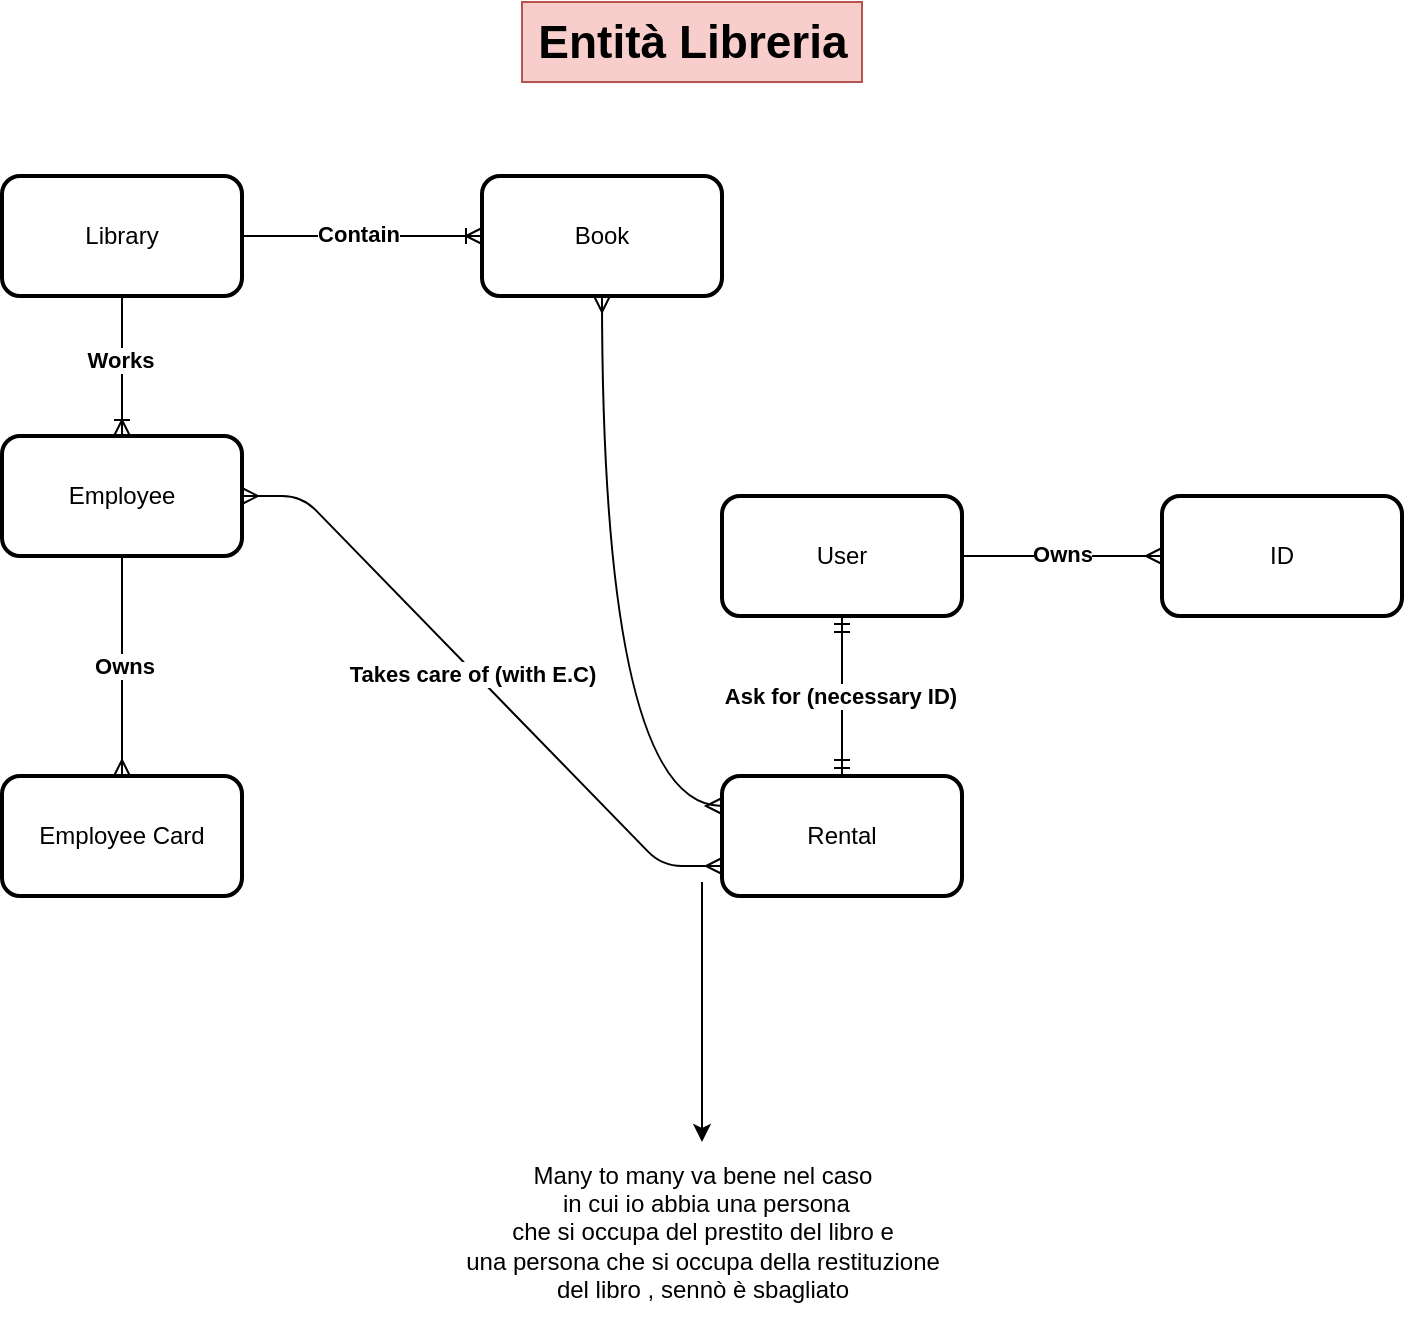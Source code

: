 <mxfile>
    <diagram id="f2d_8KkwwC2ytU7Cjw3z" name="Pagina-1">
        <mxGraphModel dx="1216" dy="779" grid="1" gridSize="10" guides="1" tooltips="1" connect="1" arrows="1" fold="1" page="1" pageScale="1" pageWidth="2000" pageHeight="2000" math="0" shadow="0">
            <root>
                <mxCell id="0"/>
                <mxCell id="1" parent="0"/>
                <mxCell id="2" value="User" style="rounded=1;whiteSpace=wrap;html=1;strokeWidth=2;" parent="1" vertex="1">
                    <mxGeometry x="700" y="917" width="120" height="60" as="geometry"/>
                </mxCell>
                <mxCell id="3" value="Employee" style="rounded=1;whiteSpace=wrap;html=1;strokeWidth=2;" parent="1" vertex="1">
                    <mxGeometry x="340" y="887" width="120" height="60" as="geometry"/>
                </mxCell>
                <mxCell id="4" value="Employee Card" style="rounded=1;whiteSpace=wrap;html=1;strokeWidth=2;" parent="1" vertex="1">
                    <mxGeometry x="340" y="1057" width="120" height="60" as="geometry"/>
                </mxCell>
                <mxCell id="5" value="Library" style="rounded=1;whiteSpace=wrap;html=1;strokeWidth=2;" parent="1" vertex="1">
                    <mxGeometry x="340" y="757" width="120" height="60" as="geometry"/>
                </mxCell>
                <mxCell id="7" value="Book" style="rounded=1;whiteSpace=wrap;html=1;strokeWidth=2;" parent="1" vertex="1">
                    <mxGeometry x="580" y="757" width="120" height="60" as="geometry"/>
                </mxCell>
                <mxCell id="8" value="Rental" style="rounded=1;whiteSpace=wrap;html=1;strokeWidth=2;" parent="1" vertex="1">
                    <mxGeometry x="700" y="1057" width="120" height="60" as="geometry"/>
                </mxCell>
                <mxCell id="9" value="ID" style="rounded=1;whiteSpace=wrap;html=1;strokeWidth=2;" parent="1" vertex="1">
                    <mxGeometry x="920" y="917" width="120" height="60" as="geometry"/>
                </mxCell>
                <mxCell id="11" value="" style="edgeStyle=entityRelationEdgeStyle;fontSize=12;html=1;endArrow=ERoneToMany;exitX=1;exitY=0.5;exitDx=0;exitDy=0;entryX=0;entryY=0.5;entryDx=0;entryDy=0;" parent="1" source="5" target="7" edge="1">
                    <mxGeometry width="100" height="100" relative="1" as="geometry">
                        <mxPoint x="490" y="777" as="sourcePoint"/>
                        <mxPoint x="590" y="677" as="targetPoint"/>
                    </mxGeometry>
                </mxCell>
                <mxCell id="14" value="Contain" style="edgeLabel;html=1;align=center;verticalAlign=middle;resizable=0;points=[];fontStyle=1" parent="11" vertex="1" connectable="0">
                    <mxGeometry x="-0.033" y="1" relative="1" as="geometry">
                        <mxPoint as="offset"/>
                    </mxGeometry>
                </mxCell>
                <mxCell id="15" value="" style="fontSize=12;html=1;endArrow=ERmandOne;startArrow=ERmandOne;entryX=0.5;entryY=1;entryDx=0;entryDy=0;exitX=0.5;exitY=0;exitDx=0;exitDy=0;" parent="1" source="8" target="2" edge="1">
                    <mxGeometry width="100" height="100" relative="1" as="geometry">
                        <mxPoint x="750" y="1247" as="sourcePoint"/>
                        <mxPoint x="850" y="1147" as="targetPoint"/>
                    </mxGeometry>
                </mxCell>
                <mxCell id="21" value="Ask for (necessary ID)" style="edgeLabel;html=1;align=center;verticalAlign=middle;resizable=0;points=[];fontStyle=1" parent="15" vertex="1" connectable="0">
                    <mxGeometry relative="1" as="geometry">
                        <mxPoint x="-1" as="offset"/>
                    </mxGeometry>
                </mxCell>
                <mxCell id="24" value="" style="edgeStyle=entityRelationEdgeStyle;fontSize=12;html=1;endArrow=ERmany;startArrow=ERmany;exitX=1;exitY=0.5;exitDx=0;exitDy=0;entryX=0;entryY=0.75;entryDx=0;entryDy=0;" parent="1" source="3" target="8" edge="1">
                    <mxGeometry width="100" height="100" relative="1" as="geometry">
                        <mxPoint x="550" y="1117" as="sourcePoint"/>
                        <mxPoint x="650" y="1017" as="targetPoint"/>
                    </mxGeometry>
                </mxCell>
                <mxCell id="25" value="Takes care of (with E.C)" style="edgeLabel;html=1;align=center;verticalAlign=middle;resizable=0;points=[];fontStyle=1" parent="24" vertex="1" connectable="0">
                    <mxGeometry x="-0.038" y="-1" relative="1" as="geometry">
                        <mxPoint as="offset"/>
                    </mxGeometry>
                </mxCell>
                <mxCell id="26" value="" style="edgeStyle=orthogonalEdgeStyle;fontSize=12;html=1;endArrow=ERmany;startArrow=ERmany;exitX=0.5;exitY=1;exitDx=0;exitDy=0;entryX=0;entryY=0.25;entryDx=0;entryDy=0;curved=1;" parent="1" source="7" target="8" edge="1">
                    <mxGeometry width="100" height="100" relative="1" as="geometry">
                        <mxPoint x="580" y="872" as="sourcePoint"/>
                        <mxPoint x="820" y="1057" as="targetPoint"/>
                    </mxGeometry>
                </mxCell>
                <mxCell id="29" value="" style="fontSize=12;html=1;endArrow=ERoneToMany;entryX=0.5;entryY=0;entryDx=0;entryDy=0;exitX=0.5;exitY=1;exitDx=0;exitDy=0;" parent="1" source="5" target="3" edge="1">
                    <mxGeometry width="100" height="100" relative="1" as="geometry">
                        <mxPoint x="440" y="917" as="sourcePoint"/>
                        <mxPoint x="540" y="817" as="targetPoint"/>
                    </mxGeometry>
                </mxCell>
                <mxCell id="30" value="Works" style="edgeLabel;html=1;align=center;verticalAlign=middle;resizable=0;points=[];fontStyle=1" parent="29" vertex="1" connectable="0">
                    <mxGeometry x="-0.086" y="2" relative="1" as="geometry">
                        <mxPoint x="-3" as="offset"/>
                    </mxGeometry>
                </mxCell>
                <mxCell id="32" value="Entità Libreria" style="text;html=1;align=center;verticalAlign=middle;resizable=0;points=[];autosize=1;strokeColor=#b85450;fillColor=#f8cecc;fontStyle=1;fontSize=23;" parent="1" vertex="1">
                    <mxGeometry x="600" y="670" width="170" height="40" as="geometry"/>
                </mxCell>
                <mxCell id="35" value="" style="edgeStyle=entityRelationEdgeStyle;fontSize=12;html=1;endArrow=ERmany;exitX=1;exitY=0.5;exitDx=0;exitDy=0;entryX=0;entryY=0.5;entryDx=0;entryDy=0;" parent="1" source="2" target="9" edge="1">
                    <mxGeometry width="100" height="100" relative="1" as="geometry">
                        <mxPoint x="840" y="947" as="sourcePoint"/>
                        <mxPoint x="940" y="847" as="targetPoint"/>
                    </mxGeometry>
                </mxCell>
                <mxCell id="36" value="Owns" style="edgeLabel;html=1;align=center;verticalAlign=middle;resizable=0;points=[];fontStyle=1" parent="35" vertex="1" connectable="0">
                    <mxGeometry x="0.004" y="1" relative="1" as="geometry">
                        <mxPoint as="offset"/>
                    </mxGeometry>
                </mxCell>
                <mxCell id="37" value="" style="fontSize=12;html=1;endArrow=ERmany;exitX=0.5;exitY=1;exitDx=0;exitDy=0;entryX=0.5;entryY=0;entryDx=0;entryDy=0;" parent="1" source="3" target="4" edge="1">
                    <mxGeometry width="100" height="100" relative="1" as="geometry">
                        <mxPoint x="390" y="1000" as="sourcePoint"/>
                        <mxPoint x="490" y="1000" as="targetPoint"/>
                    </mxGeometry>
                </mxCell>
                <mxCell id="38" value="Owns" style="edgeLabel;html=1;align=center;verticalAlign=middle;resizable=0;points=[];fontStyle=1" parent="37" vertex="1" connectable="0">
                    <mxGeometry x="0.004" y="1" relative="1" as="geometry">
                        <mxPoint as="offset"/>
                    </mxGeometry>
                </mxCell>
                <mxCell id="39" value="" style="endArrow=classic;html=1;" edge="1" parent="1">
                    <mxGeometry width="50" height="50" relative="1" as="geometry">
                        <mxPoint x="690" y="1110" as="sourcePoint"/>
                        <mxPoint x="690" y="1240" as="targetPoint"/>
                    </mxGeometry>
                </mxCell>
                <mxCell id="40" value="Many to many va bene nel caso&lt;div&gt;&amp;nbsp;in cui io abbia una persona&lt;div&gt;che si occupa del prestito del libro e&lt;/div&gt;&lt;/div&gt;&lt;div&gt;una persona che si occupa della restituzione&lt;/div&gt;&lt;div&gt;del libro , sennò è sbagliato&lt;/div&gt;" style="text;html=1;align=center;verticalAlign=middle;resizable=0;points=[];autosize=1;strokeColor=none;fillColor=none;" vertex="1" parent="1">
                    <mxGeometry x="560" y="1240" width="260" height="90" as="geometry"/>
                </mxCell>
            </root>
        </mxGraphModel>
    </diagram>
</mxfile>